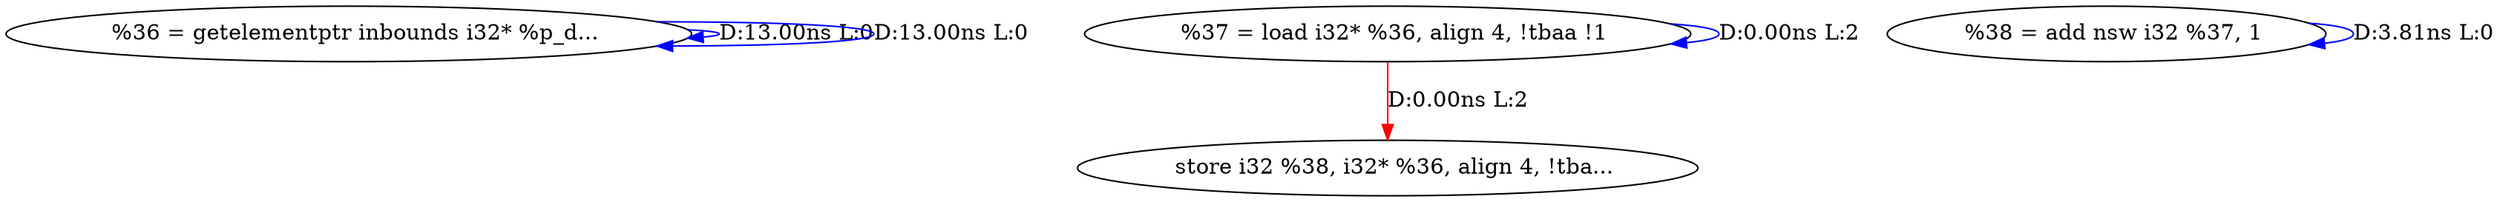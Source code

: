 digraph {
Node0x4102e80[label="  %36 = getelementptr inbounds i32* %p_d..."];
Node0x4102e80 -> Node0x4102e80[label="D:13.00ns L:0",color=blue];
Node0x4102e80 -> Node0x4102e80[label="D:13.00ns L:0",color=blue];
Node0x4102fc0[label="  %37 = load i32* %36, align 4, !tbaa !1"];
Node0x4102fc0 -> Node0x4102fc0[label="D:0.00ns L:2",color=blue];
Node0x4103240[label="  store i32 %38, i32* %36, align 4, !tba..."];
Node0x4102fc0 -> Node0x4103240[label="D:0.00ns L:2",color=red];
Node0x4103100[label="  %38 = add nsw i32 %37, 1"];
Node0x4103100 -> Node0x4103100[label="D:3.81ns L:0",color=blue];
}
